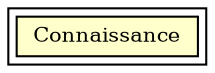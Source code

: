digraph a {
size="8,20";
rankdir=LR;
node [height=0 style="filled", shape="box", font="Helvetica-Bold", fontsize="10", color="#00000"];
"Connaissance" [URL="http://smw.learning-socle.org/index.php/Cat%C3%A9gorie:Connaissance",peripheries=2,label="Connaissance",fillcolor="#FFFFCC"];
}
